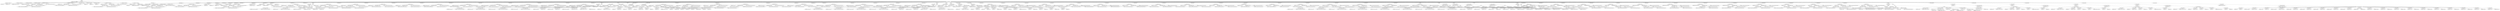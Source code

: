 digraph G {	
ranksep=.25;
	0 [label="MODULE"];
	1 [label="IDENTIFIERS: matrix_multiplication"];
	0 -> 1;
	2 [label="VAR_DECLARE_LIST"];
	0 -> 2;
	3 [label="VAR_DECLARE:  INPUT PORT"];
	2 -> 3;
	4 [label="IDENTIFIERS: clk"];
	3 -> 4;
	5 [label="VAR_DECLARE:  INPUT PORT"];
	2 -> 5;
	6 [label="IDENTIFIERS: reset_0"];
	5 -> 6;
	7 [label="VAR_DECLARE:  INPUT PORT"];
	2 -> 7;
	8 [label="IDENTIFIERS: enable_writing_to_mem"];
	7 -> 8;
	9 [label="VAR_DECLARE:  INPUT PORT"];
	2 -> 9;
	10 [label="IDENTIFIERS: enable_reading_from_mem"];
	9 -> 10;
	11 [label="VAR_DECLARE:  INPUT PORT"];
	2 -> 11;
	12 [label="IDENTIFIERS: data_pi"];
	11 -> 12;
	13 [label="BINARY_OPERATION: MINUS"];
	11 -> 13;
	14 [label="BINARY_OPERATION: MULTIPLY"];
	13 -> 14;
	15 [label="NUMBERS: 00000000000000000000000000000100 ()"];
	14 -> 15;
	16 [label="NUMBERS: 00000000000000000000000000010000 ()"];
	14 -> 16;
	17 [label="NUMBERS: 00000000000000000000000000000001 ()"];
	13 -> 17;
	18 [label="NUMBERS: 00000000000000000000000000000000 ()"];
	11 -> 18;
	19 [label="VAR_DECLARE:  INPUT PORT"];
	2 -> 19;
	20 [label="IDENTIFIERS: addr_pi"];
	19 -> 20;
	21 [label="BINARY_OPERATION: MINUS"];
	19 -> 21;
	22 [label="NUMBERS: 00000000000000000000000000000111 ()"];
	21 -> 22;
	23 [label="NUMBERS: 00000000000000000000000000000001 ()"];
	21 -> 23;
	24 [label="NUMBERS: 00000000000000000000000000000000 ()"];
	19 -> 24;
	25 [label="VAR_DECLARE:  INPUT PORT"];
	2 -> 25;
	26 [label="IDENTIFIERS: we_a"];
	25 -> 26;
	27 [label="VAR_DECLARE:  INPUT PORT"];
	2 -> 27;
	28 [label="IDENTIFIERS: we_b"];
	27 -> 28;
	29 [label="VAR_DECLARE:  INPUT PORT"];
	2 -> 29;
	30 [label="IDENTIFIERS: we_c"];
	29 -> 30;
	31 [label="VAR_DECLARE:  OUTPUT PORT"];
	2 -> 31;
	32 [label="IDENTIFIERS: data_from_out_mat"];
	31 -> 32;
	33 [label="BINARY_OPERATION: MINUS"];
	31 -> 33;
	34 [label="BINARY_OPERATION: MULTIPLY"];
	33 -> 34;
	35 [label="NUMBERS: 00000000000000000000000000000100 ()"];
	34 -> 35;
	36 [label="NUMBERS: 00000000000000000000000000010000 ()"];
	34 -> 36;
	37 [label="NUMBERS: 00000000000000000000000000000001 ()"];
	33 -> 37;
	38 [label="NUMBERS: 00000000000000000000000000000000 ()"];
	31 -> 38;
	39 [label="VAR_DECLARE:  INPUT PORT"];
	2 -> 39;
	40 [label="IDENTIFIERS: start_mat_mul_0"];
	39 -> 40;
	41 [label="VAR_DECLARE:  OUTPUT PORT"];
	2 -> 41;
	42 [label="IDENTIFIERS: done_mat_mul"];
	41 -> 42;
	43 [label="MODULE_ITEMS"];
	0 -> 43;
	44 [label="VAR_DECLARE_LIST"];
	43 -> 44;
	45 [label="VAR_DECLARE:  INPUT PORT"];
	44 -> 45;
	46 [label="IDENTIFIERS: clk"];
	45 -> 46;
	47 [label="VAR_DECLARE_LIST"];
	43 -> 47;
	48 [label="VAR_DECLARE:  INPUT PORT"];
	47 -> 48;
	49 [label="IDENTIFIERS: enable_writing_to_mem"];
	48 -> 49;
	50 [label="VAR_DECLARE_LIST"];
	43 -> 50;
	51 [label="VAR_DECLARE:  INPUT PORT"];
	50 -> 51;
	52 [label="IDENTIFIERS: enable_reading_from_mem"];
	51 -> 52;
	53 [label="VAR_DECLARE_LIST"];
	43 -> 53;
	54 [label="VAR_DECLARE:  INPUT PORT"];
	53 -> 54;
	55 [label="IDENTIFIERS: data_pi"];
	54 -> 55;
	56 [label="BINARY_OPERATION: MINUS"];
	54 -> 56;
	57 [label="BINARY_OPERATION: MULTIPLY"];
	56 -> 57;
	58 [label="NUMBERS: 00000000000000000000000000000100 ()"];
	57 -> 58;
	59 [label="NUMBERS: 00000000000000000000000000010000 ()"];
	57 -> 59;
	60 [label="NUMBERS: 00000000000000000000000000000001 ()"];
	56 -> 60;
	61 [label="NUMBERS: 00000000000000000000000000000000 ()"];
	54 -> 61;
	62 [label="VAR_DECLARE_LIST"];
	43 -> 62;
	63 [label="VAR_DECLARE:  INPUT PORT"];
	62 -> 63;
	64 [label="IDENTIFIERS: addr_pi"];
	63 -> 64;
	65 [label="BINARY_OPERATION: MINUS"];
	63 -> 65;
	66 [label="NUMBERS: 00000000000000000000000000000111 ()"];
	65 -> 66;
	67 [label="NUMBERS: 00000000000000000000000000000001 ()"];
	65 -> 67;
	68 [label="NUMBERS: 00000000000000000000000000000000 ()"];
	63 -> 68;
	69 [label="VAR_DECLARE_LIST"];
	43 -> 69;
	70 [label="VAR_DECLARE:  INPUT PORT"];
	69 -> 70;
	71 [label="IDENTIFIERS: we_a"];
	70 -> 71;
	72 [label="VAR_DECLARE_LIST"];
	43 -> 72;
	73 [label="VAR_DECLARE:  INPUT PORT"];
	72 -> 73;
	74 [label="IDENTIFIERS: we_b"];
	73 -> 74;
	75 [label="VAR_DECLARE_LIST"];
	43 -> 75;
	76 [label="VAR_DECLARE:  INPUT PORT"];
	75 -> 76;
	77 [label="IDENTIFIERS: we_c"];
	76 -> 77;
	78 [label="VAR_DECLARE_LIST"];
	43 -> 78;
	79 [label="VAR_DECLARE:  OUTPUT PORT"];
	78 -> 79;
	80 [label="IDENTIFIERS: data_from_out_mat"];
	79 -> 80;
	81 [label="BINARY_OPERATION: MINUS"];
	79 -> 81;
	82 [label="BINARY_OPERATION: MULTIPLY"];
	81 -> 82;
	83 [label="NUMBERS: 00000000000000000000000000000100 ()"];
	82 -> 83;
	84 [label="NUMBERS: 00000000000000000000000000010000 ()"];
	82 -> 84;
	85 [label="NUMBERS: 00000000000000000000000000000001 ()"];
	81 -> 85;
	86 [label="NUMBERS: 00000000000000000000000000000000 ()"];
	79 -> 86;
	87 [label="VAR_DECLARE_LIST"];
	43 -> 87;
	88 [label="VAR_DECLARE:  OUTPUT PORT"];
	87 -> 88;
	89 [label="IDENTIFIERS: done_mat_mul"];
	88 -> 89;
	90 [label="VAR_DECLARE_LIST"];
	43 -> 90;
	91 [label="VAR_DECLARE:  INPUT PORT"];
	90 -> 91;
	92 [label="IDENTIFIERS: reset_0"];
	91 -> 92;
	93 [label="VAR_DECLARE_LIST"];
	43 -> 93;
	94 [label="VAR_DECLARE:  INPUT PORT"];
	93 -> 94;
	95 [label="IDENTIFIERS: start_mat_mul_0"];
	94 -> 95;
	96 [label="VAR_DECLARE_LIST"];
	43 -> 96;
	97 [label="VAR_DECLARE:  REG"];
	96 -> 97;
	98 [label="IDENTIFIERS: enable_writing_to_mem_reg"];
	97 -> 98;
	99 [label="VAR_DECLARE_LIST"];
	43 -> 99;
	100 [label="VAR_DECLARE:  REG"];
	99 -> 100;
	101 [label="IDENTIFIERS: addr_pi_reg"];
	100 -> 101;
	102 [label="BINARY_OPERATION: MINUS"];
	100 -> 102;
	103 [label="NUMBERS: 00000000000000000000000000000111 ()"];
	102 -> 103;
	104 [label="NUMBERS: 00000000000000000000000000000001 ()"];
	102 -> 104;
	105 [label="NUMBERS: 00000000000000000000000000000000 ()"];
	100 -> 105;
	106 [label="ALWAYS"];
	43 -> 106;
	107 [label="DELAY_CONTROL"];
	106 -> 107;
	108 [label="POSEDGE"];
	107 -> 108;
	109 [label="IDENTIFIERS: clk"];
	108 -> 109;
	110 [label="BLOCK"];
	106 -> 110;
	111 [label="IF"];
	110 -> 111;
	112 [label="IDENTIFIERS: reset_0"];
	111 -> 112;
	113 [label="BLOCK"];
	111 -> 113;
	114 [label="NON_BLOCKING_STATEMENT"];
	113 -> 114;
	115 [label="IDENTIFIERS: enable_writing_to_mem_reg"];
	114 -> 115;
	116 [label="NUMBERS: 00000000000000000000000000000000 ()"];
	114 -> 116;
	117 [label="NON_BLOCKING_STATEMENT"];
	113 -> 117;
	118 [label="IDENTIFIERS: addr_pi_reg"];
	117 -> 118;
	119 [label="NUMBERS: 00000000000000000000000000000000 ()"];
	117 -> 119;
	120 [label="BLOCK"];
	111 -> 120;
	121 [label="NON_BLOCKING_STATEMENT"];
	120 -> 121;
	122 [label="IDENTIFIERS: enable_writing_to_mem_reg"];
	121 -> 122;
	123 [label="IDENTIFIERS: enable_writing_to_mem"];
	121 -> 123;
	124 [label="NON_BLOCKING_STATEMENT"];
	120 -> 124;
	125 [label="IDENTIFIERS: addr_pi_reg"];
	124 -> 125;
	126 [label="IDENTIFIERS: addr_pi"];
	124 -> 126;
	127 [label="VAR_DECLARE_LIST"];
	43 -> 127;
	128 [label="VAR_DECLARE:  WIRE"];
	127 -> 128;
	129 [label="IDENTIFIERS: a_data_0_0"];
	128 -> 129;
	130 [label="BINARY_OPERATION: MINUS"];
	128 -> 130;
	131 [label="BINARY_OPERATION: MULTIPLY"];
	130 -> 131;
	132 [label="NUMBERS: 00000000000000000000000000000100 ()"];
	131 -> 132;
	133 [label="NUMBERS: 00000000000000000000000000010000 ()"];
	131 -> 133;
	134 [label="NUMBERS: 00000000000000000000000000000001 ()"];
	130 -> 134;
	135 [label="NUMBERS: 00000000000000000000000000000000 ()"];
	128 -> 135;
	136 [label="VAR_DECLARE_LIST"];
	43 -> 136;
	137 [label="VAR_DECLARE:  WIRE"];
	136 -> 137;
	138 [label="IDENTIFIERS: a_data_1_0"];
	137 -> 138;
	139 [label="BINARY_OPERATION: MINUS"];
	137 -> 139;
	140 [label="BINARY_OPERATION: MULTIPLY"];
	139 -> 140;
	141 [label="NUMBERS: 00000000000000000000000000000100 ()"];
	140 -> 141;
	142 [label="NUMBERS: 00000000000000000000000000010000 ()"];
	140 -> 142;
	143 [label="NUMBERS: 00000000000000000000000000000001 ()"];
	139 -> 143;
	144 [label="NUMBERS: 00000000000000000000000000000000 ()"];
	137 -> 144;
	145 [label="VAR_DECLARE_LIST"];
	43 -> 145;
	146 [label="VAR_DECLARE:  WIRE"];
	145 -> 146;
	147 [label="IDENTIFIERS: a_addr_0_0"];
	146 -> 147;
	148 [label="BINARY_OPERATION: MINUS"];
	146 -> 148;
	149 [label="NUMBERS: 00000000000000000000000000000111 ()"];
	148 -> 149;
	150 [label="NUMBERS: 00000000000000000000000000000001 ()"];
	148 -> 150;
	151 [label="NUMBERS: 00000000000000000000000000000000 ()"];
	146 -> 151;
	152 [label="VAR_DECLARE_LIST"];
	43 -> 152;
	153 [label="VAR_DECLARE:  WIRE"];
	152 -> 153;
	154 [label="IDENTIFIERS: a_addr_1_0"];
	153 -> 154;
	155 [label="BINARY_OPERATION: MINUS"];
	153 -> 155;
	156 [label="NUMBERS: 00000000000000000000000000000111 ()"];
	155 -> 156;
	157 [label="NUMBERS: 00000000000000000000000000000001 ()"];
	155 -> 157;
	158 [label="NUMBERS: 00000000000000000000000000000000 ()"];
	153 -> 158;
	159 [label="VAR_DECLARE_LIST"];
	43 -> 159;
	160 [label="VAR_DECLARE:  WIRE"];
	159 -> 160;
	161 [label="IDENTIFIERS: a_addr_muxed_0_0"];
	160 -> 161;
	162 [label="BINARY_OPERATION: MINUS"];
	160 -> 162;
	163 [label="NUMBERS: 00000000000000000000000000000111 ()"];
	162 -> 163;
	164 [label="NUMBERS: 00000000000000000000000000000001 ()"];
	162 -> 164;
	165 [label="NUMBERS: 00000000000000000000000000000000 ()"];
	160 -> 165;
	166 [label="VAR_DECLARE_LIST"];
	43 -> 166;
	167 [label="VAR_DECLARE:  WIRE"];
	166 -> 167;
	168 [label="IDENTIFIERS: a_addr_muxed_1_0"];
	167 -> 168;
	169 [label="BINARY_OPERATION: MINUS"];
	167 -> 169;
	170 [label="NUMBERS: 00000000000000000000000000000111 ()"];
	169 -> 170;
	171 [label="NUMBERS: 00000000000000000000000000000001 ()"];
	169 -> 171;
	172 [label="NUMBERS: 00000000000000000000000000000000 ()"];
	167 -> 172;
	173 [label="VAR_DECLARE_LIST"];
	43 -> 173;
	174 [label="VAR_DECLARE:  REG"];
	173 -> 174;
	175 [label="IDENTIFIERS: a_addr_muxed_0_0_reg"];
	174 -> 175;
	176 [label="BINARY_OPERATION: MINUS"];
	174 -> 176;
	177 [label="NUMBERS: 00000000000000000000000000000111 ()"];
	176 -> 177;
	178 [label="NUMBERS: 00000000000000000000000000000001 ()"];
	176 -> 178;
	179 [label="NUMBERS: 00000000000000000000000000000000 ()"];
	174 -> 179;
	180 [label="VAR_DECLARE_LIST"];
	43 -> 180;
	181 [label="VAR_DECLARE:  REG"];
	180 -> 181;
	182 [label="IDENTIFIERS: a_addr_muxed_1_0_reg"];
	181 -> 182;
	183 [label="BINARY_OPERATION: MINUS"];
	181 -> 183;
	184 [label="NUMBERS: 00000000000000000000000000000111 ()"];
	183 -> 184;
	185 [label="NUMBERS: 00000000000000000000000000000001 ()"];
	183 -> 185;
	186 [label="NUMBERS: 00000000000000000000000000000000 ()"];
	181 -> 186;
	187 [label="VAR_DECLARE_LIST"];
	43 -> 187;
	188 [label="VAR_DECLARE:  REG"];
	187 -> 188;
	189 [label="IDENTIFIERS: a_addr_0_0_reg"];
	188 -> 189;
	190 [label="BINARY_OPERATION: MINUS"];
	188 -> 190;
	191 [label="NUMBERS: 00000000000000000000000000000111 ()"];
	190 -> 191;
	192 [label="NUMBERS: 00000000000000000000000000000001 ()"];
	190 -> 192;
	193 [label="NUMBERS: 00000000000000000000000000000000 ()"];
	188 -> 193;
	194 [label="VAR_DECLARE_LIST"];
	43 -> 194;
	195 [label="VAR_DECLARE:  REG"];
	194 -> 195;
	196 [label="IDENTIFIERS: a_addr_1_0_reg"];
	195 -> 196;
	197 [label="BINARY_OPERATION: MINUS"];
	195 -> 197;
	198 [label="NUMBERS: 00000000000000000000000000000111 ()"];
	197 -> 198;
	199 [label="NUMBERS: 00000000000000000000000000000001 ()"];
	197 -> 199;
	200 [label="NUMBERS: 00000000000000000000000000000000 ()"];
	195 -> 200;
	201 [label="ALWAYS"];
	43 -> 201;
	202 [label="DELAY_CONTROL"];
	201 -> 202;
	203 [label="POSEDGE"];
	202 -> 203;
	204 [label="IDENTIFIERS: clk"];
	203 -> 204;
	205 [label="BLOCK"];
	201 -> 205;
	206 [label="IF"];
	205 -> 206;
	207 [label="IDENTIFIERS: reset_0"];
	206 -> 207;
	208 [label="BLOCK"];
	206 -> 208;
	209 [label="NON_BLOCKING_STATEMENT"];
	208 -> 209;
	210 [label="IDENTIFIERS: a_addr_0_0_reg"];
	209 -> 210;
	211 [label="NUMBERS: 00000000000000000000000000000000 ()"];
	209 -> 211;
	212 [label="NON_BLOCKING_STATEMENT"];
	208 -> 212;
	213 [label="IDENTIFIERS: a_addr_1_0_reg"];
	212 -> 213;
	214 [label="NUMBERS: 00000000000000000000000000000000 ()"];
	212 -> 214;
	215 [label="NON_BLOCKING_STATEMENT"];
	208 -> 215;
	216 [label="IDENTIFIERS: a_addr_muxed_0_0_reg"];
	215 -> 216;
	217 [label="NUMBERS: 00000000000000000000000000000000 ()"];
	215 -> 217;
	218 [label="NON_BLOCKING_STATEMENT"];
	208 -> 218;
	219 [label="IDENTIFIERS: a_addr_muxed_1_0_reg"];
	218 -> 219;
	220 [label="NUMBERS: 00000000000000000000000000000000 ()"];
	218 -> 220;
	221 [label="BLOCK"];
	206 -> 221;
	222 [label="NON_BLOCKING_STATEMENT"];
	221 -> 222;
	223 [label="IDENTIFIERS: a_addr_0_0_reg"];
	222 -> 223;
	224 [label="IDENTIFIERS: a_addr_0_0"];
	222 -> 224;
	225 [label="NON_BLOCKING_STATEMENT"];
	221 -> 225;
	226 [label="IDENTIFIERS: a_addr_1_0_reg"];
	225 -> 226;
	227 [label="IDENTIFIERS: a_addr_1_0"];
	225 -> 227;
	228 [label="NON_BLOCKING_STATEMENT"];
	221 -> 228;
	229 [label="IDENTIFIERS: a_addr_muxed_0_0_reg"];
	228 -> 229;
	230 [label="IDENTIFIERS: a_addr_muxed_0_0"];
	228 -> 230;
	231 [label="NON_BLOCKING_STATEMENT"];
	221 -> 231;
	232 [label="IDENTIFIERS: a_addr_muxed_1_0_reg"];
	231 -> 232;
	233 [label="IDENTIFIERS: a_addr_muxed_1_0"];
	231 -> 233;
	234 [label="ASSIGN"];
	43 -> 234;
	235 [label="BLOCKING_STATEMENT"];
	234 -> 235;
	236 [label="IDENTIFIERS: a_addr_muxed_0_0"];
	235 -> 236;
	237 [label="IF_Q"];
	235 -> 237;
	238 [label="IDENTIFIERS: enable_writing_to_mem_reg"];
	237 -> 238;
	239 [label="IDENTIFIERS: addr_pi_reg"];
	237 -> 239;
	240 [label="IDENTIFIERS: a_addr_0_0_reg"];
	237 -> 240;
	241 [label="ASSIGN"];
	43 -> 241;
	242 [label="BLOCKING_STATEMENT"];
	241 -> 242;
	243 [label="IDENTIFIERS: a_addr_muxed_1_0"];
	242 -> 243;
	244 [label="IF_Q"];
	242 -> 244;
	245 [label="IDENTIFIERS: enable_writing_to_mem_reg"];
	244 -> 245;
	246 [label="IDENTIFIERS: addr_pi_reg"];
	244 -> 246;
	247 [label="IDENTIFIERS: a_addr_1_0_reg"];
	244 -> 247;
	248 [label="MODULE_INSTANCE"];
	43 -> 248;
	249 [label="MODULE_INSTANCE"];
	248 -> 249;
	250 [label="IDENTIFIERS: ram"];
	249 -> 250;
	251 [label="MODULE_NAMED_INSTANCE"];
	249 -> 251;
	252 [label="IDENTIFIERS: matrix_A_0_0"];
	251 -> 252;
	253 [label="MODULE_CONNECT_LIST"];
	251 -> 253;
	254 [label="MODULE_CONNECT"];
	253 -> 254;
	255 [label="IDENTIFIERS: addr0"];
	254 -> 255;
	256 [label="IDENTIFIERS: a_addr_muxed_0_0_reg"];
	254 -> 256;
	257 [label="MODULE_CONNECT"];
	253 -> 257;
	258 [label="IDENTIFIERS: d0"];
	257 -> 258;
	259 [label="IDENTIFIERS: data_pi"];
	257 -> 259;
	260 [label="MODULE_CONNECT"];
	253 -> 260;
	261 [label="IDENTIFIERS: we0"];
	260 -> 261;
	262 [label="IDENTIFIERS: we_a"];
	260 -> 262;
	263 [label="MODULE_CONNECT"];
	253 -> 263;
	264 [label="IDENTIFIERS: q0"];
	263 -> 264;
	265 [label="IDENTIFIERS: a_data_0_0"];
	263 -> 265;
	266 [label="MODULE_CONNECT"];
	253 -> 266;
	267 [label="IDENTIFIERS: clk"];
	266 -> 267;
	268 [label="IDENTIFIERS: clk"];
	266 -> 268;
	269 [label="MODULE_INSTANCE"];
	43 -> 269;
	270 [label="MODULE_INSTANCE"];
	269 -> 270;
	271 [label="IDENTIFIERS: ram"];
	270 -> 271;
	272 [label="MODULE_NAMED_INSTANCE"];
	270 -> 272;
	273 [label="IDENTIFIERS: matrix_A_1_0"];
	272 -> 273;
	274 [label="MODULE_CONNECT_LIST"];
	272 -> 274;
	275 [label="MODULE_CONNECT"];
	274 -> 275;
	276 [label="IDENTIFIERS: addr0"];
	275 -> 276;
	277 [label="IDENTIFIERS: a_addr_muxed_1_0_reg"];
	275 -> 277;
	278 [label="MODULE_CONNECT"];
	274 -> 278;
	279 [label="IDENTIFIERS: d0"];
	278 -> 279;
	280 [label="IDENTIFIERS: data_pi"];
	278 -> 280;
	281 [label="MODULE_CONNECT"];
	274 -> 281;
	282 [label="IDENTIFIERS: we0"];
	281 -> 282;
	283 [label="IDENTIFIERS: we_a"];
	281 -> 283;
	284 [label="MODULE_CONNECT"];
	274 -> 284;
	285 [label="IDENTIFIERS: q0"];
	284 -> 285;
	286 [label="IDENTIFIERS: a_data_1_0"];
	284 -> 286;
	287 [label="MODULE_CONNECT"];
	274 -> 287;
	288 [label="IDENTIFIERS: clk"];
	287 -> 288;
	289 [label="IDENTIFIERS: clk"];
	287 -> 289;
	290 [label="VAR_DECLARE_LIST"];
	43 -> 290;
	291 [label="VAR_DECLARE:  WIRE"];
	290 -> 291;
	292 [label="IDENTIFIERS: b_data_0_0"];
	291 -> 292;
	293 [label="BINARY_OPERATION: MINUS"];
	291 -> 293;
	294 [label="BINARY_OPERATION: MULTIPLY"];
	293 -> 294;
	295 [label="NUMBERS: 00000000000000000000000000000100 ()"];
	294 -> 295;
	296 [label="NUMBERS: 00000000000000000000000000010000 ()"];
	294 -> 296;
	297 [label="NUMBERS: 00000000000000000000000000000001 ()"];
	293 -> 297;
	298 [label="NUMBERS: 00000000000000000000000000000000 ()"];
	291 -> 298;
	299 [label="VAR_DECLARE_LIST"];
	43 -> 299;
	300 [label="VAR_DECLARE:  WIRE"];
	299 -> 300;
	301 [label="IDENTIFIERS: b_data_0_1"];
	300 -> 301;
	302 [label="BINARY_OPERATION: MINUS"];
	300 -> 302;
	303 [label="BINARY_OPERATION: MULTIPLY"];
	302 -> 303;
	304 [label="NUMBERS: 00000000000000000000000000000100 ()"];
	303 -> 304;
	305 [label="NUMBERS: 00000000000000000000000000010000 ()"];
	303 -> 305;
	306 [label="NUMBERS: 00000000000000000000000000000001 ()"];
	302 -> 306;
	307 [label="NUMBERS: 00000000000000000000000000000000 ()"];
	300 -> 307;
	308 [label="VAR_DECLARE_LIST"];
	43 -> 308;
	309 [label="VAR_DECLARE:  WIRE"];
	308 -> 309;
	310 [label="IDENTIFIERS: b_addr_0_0"];
	309 -> 310;
	311 [label="BINARY_OPERATION: MINUS"];
	309 -> 311;
	312 [label="NUMBERS: 00000000000000000000000000000111 ()"];
	311 -> 312;
	313 [label="NUMBERS: 00000000000000000000000000000001 ()"];
	311 -> 313;
	314 [label="NUMBERS: 00000000000000000000000000000000 ()"];
	309 -> 314;
	315 [label="VAR_DECLARE_LIST"];
	43 -> 315;
	316 [label="VAR_DECLARE:  WIRE"];
	315 -> 316;
	317 [label="IDENTIFIERS: b_addr_0_1"];
	316 -> 317;
	318 [label="BINARY_OPERATION: MINUS"];
	316 -> 318;
	319 [label="NUMBERS: 00000000000000000000000000000111 ()"];
	318 -> 319;
	320 [label="NUMBERS: 00000000000000000000000000000001 ()"];
	318 -> 320;
	321 [label="NUMBERS: 00000000000000000000000000000000 ()"];
	316 -> 321;
	322 [label="VAR_DECLARE_LIST"];
	43 -> 322;
	323 [label="VAR_DECLARE:  WIRE"];
	322 -> 323;
	324 [label="IDENTIFIERS: b_addr_muxed_0_0"];
	323 -> 324;
	325 [label="BINARY_OPERATION: MINUS"];
	323 -> 325;
	326 [label="NUMBERS: 00000000000000000000000000000111 ()"];
	325 -> 326;
	327 [label="NUMBERS: 00000000000000000000000000000001 ()"];
	325 -> 327;
	328 [label="NUMBERS: 00000000000000000000000000000000 ()"];
	323 -> 328;
	329 [label="VAR_DECLARE_LIST"];
	43 -> 329;
	330 [label="VAR_DECLARE:  WIRE"];
	329 -> 330;
	331 [label="IDENTIFIERS: b_addr_muxed_0_1"];
	330 -> 331;
	332 [label="BINARY_OPERATION: MINUS"];
	330 -> 332;
	333 [label="NUMBERS: 00000000000000000000000000000111 ()"];
	332 -> 333;
	334 [label="NUMBERS: 00000000000000000000000000000001 ()"];
	332 -> 334;
	335 [label="NUMBERS: 00000000000000000000000000000000 ()"];
	330 -> 335;
	336 [label="VAR_DECLARE_LIST"];
	43 -> 336;
	337 [label="VAR_DECLARE:  REG"];
	336 -> 337;
	338 [label="IDENTIFIERS: b_addr_muxed_0_0_reg"];
	337 -> 338;
	339 [label="BINARY_OPERATION: MINUS"];
	337 -> 339;
	340 [label="NUMBERS: 00000000000000000000000000000111 ()"];
	339 -> 340;
	341 [label="NUMBERS: 00000000000000000000000000000001 ()"];
	339 -> 341;
	342 [label="NUMBERS: 00000000000000000000000000000000 ()"];
	337 -> 342;
	343 [label="VAR_DECLARE_LIST"];
	43 -> 343;
	344 [label="VAR_DECLARE:  REG"];
	343 -> 344;
	345 [label="IDENTIFIERS: b_addr_muxed_0_1_reg"];
	344 -> 345;
	346 [label="BINARY_OPERATION: MINUS"];
	344 -> 346;
	347 [label="NUMBERS: 00000000000000000000000000000111 ()"];
	346 -> 347;
	348 [label="NUMBERS: 00000000000000000000000000000001 ()"];
	346 -> 348;
	349 [label="NUMBERS: 00000000000000000000000000000000 ()"];
	344 -> 349;
	350 [label="VAR_DECLARE_LIST"];
	43 -> 350;
	351 [label="VAR_DECLARE:  REG"];
	350 -> 351;
	352 [label="IDENTIFIERS: b_addr_0_0_reg"];
	351 -> 352;
	353 [label="BINARY_OPERATION: MINUS"];
	351 -> 353;
	354 [label="NUMBERS: 00000000000000000000000000000111 ()"];
	353 -> 354;
	355 [label="NUMBERS: 00000000000000000000000000000001 ()"];
	353 -> 355;
	356 [label="NUMBERS: 00000000000000000000000000000000 ()"];
	351 -> 356;
	357 [label="VAR_DECLARE_LIST"];
	43 -> 357;
	358 [label="VAR_DECLARE:  REG"];
	357 -> 358;
	359 [label="IDENTIFIERS: b_addr_0_1_reg"];
	358 -> 359;
	360 [label="BINARY_OPERATION: MINUS"];
	358 -> 360;
	361 [label="NUMBERS: 00000000000000000000000000000111 ()"];
	360 -> 361;
	362 [label="NUMBERS: 00000000000000000000000000000001 ()"];
	360 -> 362;
	363 [label="NUMBERS: 00000000000000000000000000000000 ()"];
	358 -> 363;
	364 [label="ALWAYS"];
	43 -> 364;
	365 [label="DELAY_CONTROL"];
	364 -> 365;
	366 [label="POSEDGE"];
	365 -> 366;
	367 [label="IDENTIFIERS: clk"];
	366 -> 367;
	368 [label="BLOCK"];
	364 -> 368;
	369 [label="IF"];
	368 -> 369;
	370 [label="IDENTIFIERS: reset_0"];
	369 -> 370;
	371 [label="BLOCK"];
	369 -> 371;
	372 [label="NON_BLOCKING_STATEMENT"];
	371 -> 372;
	373 [label="IDENTIFIERS: b_addr_0_0_reg"];
	372 -> 373;
	374 [label="NUMBERS: 00000000000000000000000000000000 ()"];
	372 -> 374;
	375 [label="NON_BLOCKING_STATEMENT"];
	371 -> 375;
	376 [label="IDENTIFIERS: b_addr_0_1_reg"];
	375 -> 376;
	377 [label="NUMBERS: 00000000000000000000000000000000 ()"];
	375 -> 377;
	378 [label="NON_BLOCKING_STATEMENT"];
	371 -> 378;
	379 [label="IDENTIFIERS: b_addr_muxed_0_0_reg"];
	378 -> 379;
	380 [label="NUMBERS: 00000000000000000000000000000000 ()"];
	378 -> 380;
	381 [label="NON_BLOCKING_STATEMENT"];
	371 -> 381;
	382 [label="IDENTIFIERS: b_addr_muxed_0_1_reg"];
	381 -> 382;
	383 [label="NUMBERS: 00000000000000000000000000000000 ()"];
	381 -> 383;
	384 [label="BLOCK"];
	369 -> 384;
	385 [label="NON_BLOCKING_STATEMENT"];
	384 -> 385;
	386 [label="IDENTIFIERS: b_addr_0_0_reg"];
	385 -> 386;
	387 [label="IDENTIFIERS: b_addr_0_0"];
	385 -> 387;
	388 [label="NON_BLOCKING_STATEMENT"];
	384 -> 388;
	389 [label="IDENTIFIERS: b_addr_0_1_reg"];
	388 -> 389;
	390 [label="IDENTIFIERS: b_addr_0_1"];
	388 -> 390;
	391 [label="NON_BLOCKING_STATEMENT"];
	384 -> 391;
	392 [label="IDENTIFIERS: b_addr_muxed_0_0_reg"];
	391 -> 392;
	393 [label="IDENTIFIERS: b_addr_muxed_0_0"];
	391 -> 393;
	394 [label="NON_BLOCKING_STATEMENT"];
	384 -> 394;
	395 [label="IDENTIFIERS: b_addr_muxed_0_1_reg"];
	394 -> 395;
	396 [label="IDENTIFIERS: b_addr_muxed_0_1"];
	394 -> 396;
	397 [label="ASSIGN"];
	43 -> 397;
	398 [label="BLOCKING_STATEMENT"];
	397 -> 398;
	399 [label="IDENTIFIERS: b_addr_muxed_0_0"];
	398 -> 399;
	400 [label="IF_Q"];
	398 -> 400;
	401 [label="IDENTIFIERS: enable_writing_to_mem_reg"];
	400 -> 401;
	402 [label="IDENTIFIERS: addr_pi_reg"];
	400 -> 402;
	403 [label="IDENTIFIERS: b_addr_0_0_reg"];
	400 -> 403;
	404 [label="ASSIGN"];
	43 -> 404;
	405 [label="BLOCKING_STATEMENT"];
	404 -> 405;
	406 [label="IDENTIFIERS: b_addr_muxed_0_1"];
	405 -> 406;
	407 [label="IF_Q"];
	405 -> 407;
	408 [label="IDENTIFIERS: enable_writing_to_mem_reg"];
	407 -> 408;
	409 [label="IDENTIFIERS: addr_pi_reg"];
	407 -> 409;
	410 [label="IDENTIFIERS: b_addr_0_1_reg"];
	407 -> 410;
	411 [label="MODULE_INSTANCE"];
	43 -> 411;
	412 [label="MODULE_INSTANCE"];
	411 -> 412;
	413 [label="IDENTIFIERS: ram"];
	412 -> 413;
	414 [label="MODULE_NAMED_INSTANCE"];
	412 -> 414;
	415 [label="IDENTIFIERS: matrix_B_0_0"];
	414 -> 415;
	416 [label="MODULE_CONNECT_LIST"];
	414 -> 416;
	417 [label="MODULE_CONNECT"];
	416 -> 417;
	418 [label="IDENTIFIERS: addr0"];
	417 -> 418;
	419 [label="IDENTIFIERS: b_addr_muxed_0_0_reg"];
	417 -> 419;
	420 [label="MODULE_CONNECT"];
	416 -> 420;
	421 [label="IDENTIFIERS: d0"];
	420 -> 421;
	422 [label="IDENTIFIERS: data_pi"];
	420 -> 422;
	423 [label="MODULE_CONNECT"];
	416 -> 423;
	424 [label="IDENTIFIERS: we0"];
	423 -> 424;
	425 [label="IDENTIFIERS: we_b"];
	423 -> 425;
	426 [label="MODULE_CONNECT"];
	416 -> 426;
	427 [label="IDENTIFIERS: q0"];
	426 -> 427;
	428 [label="IDENTIFIERS: b_data_0_0"];
	426 -> 428;
	429 [label="MODULE_CONNECT"];
	416 -> 429;
	430 [label="IDENTIFIERS: clk"];
	429 -> 430;
	431 [label="IDENTIFIERS: clk"];
	429 -> 431;
	432 [label="MODULE_INSTANCE"];
	43 -> 432;
	433 [label="MODULE_INSTANCE"];
	432 -> 433;
	434 [label="IDENTIFIERS: ram"];
	433 -> 434;
	435 [label="MODULE_NAMED_INSTANCE"];
	433 -> 435;
	436 [label="IDENTIFIERS: matrix_B_0_1"];
	435 -> 436;
	437 [label="MODULE_CONNECT_LIST"];
	435 -> 437;
	438 [label="MODULE_CONNECT"];
	437 -> 438;
	439 [label="IDENTIFIERS: addr0"];
	438 -> 439;
	440 [label="IDENTIFIERS: b_addr_muxed_0_1_reg"];
	438 -> 440;
	441 [label="MODULE_CONNECT"];
	437 -> 441;
	442 [label="IDENTIFIERS: d0"];
	441 -> 442;
	443 [label="IDENTIFIERS: data_pi"];
	441 -> 443;
	444 [label="MODULE_CONNECT"];
	437 -> 444;
	445 [label="IDENTIFIERS: we0"];
	444 -> 445;
	446 [label="IDENTIFIERS: we_b"];
	444 -> 446;
	447 [label="MODULE_CONNECT"];
	437 -> 447;
	448 [label="IDENTIFIERS: q0"];
	447 -> 448;
	449 [label="IDENTIFIERS: b_data_0_1"];
	447 -> 449;
	450 [label="MODULE_CONNECT"];
	437 -> 450;
	451 [label="IDENTIFIERS: clk"];
	450 -> 451;
	452 [label="IDENTIFIERS: clk"];
	450 -> 452;
	453 [label="VAR_DECLARE_LIST"];
	43 -> 453;
	454 [label="VAR_DECLARE:  WIRE"];
	453 -> 454;
	455 [label="IDENTIFIERS: c_addr_0_0"];
	454 -> 455;
	456 [label="BINARY_OPERATION: MINUS"];
	454 -> 456;
	457 [label="NUMBERS: 00000000000000000000000000000111 ()"];
	456 -> 457;
	458 [label="NUMBERS: 00000000000000000000000000000001 ()"];
	456 -> 458;
	459 [label="NUMBERS: 00000000000000000000000000000000 ()"];
	454 -> 459;
	460 [label="VAR_DECLARE_LIST"];
	43 -> 460;
	461 [label="VAR_DECLARE:  WIRE"];
	460 -> 461;
	462 [label="IDENTIFIERS: c_addr_0_1"];
	461 -> 462;
	463 [label="BINARY_OPERATION: MINUS"];
	461 -> 463;
	464 [label="NUMBERS: 00000000000000000000000000000111 ()"];
	463 -> 464;
	465 [label="NUMBERS: 00000000000000000000000000000001 ()"];
	463 -> 465;
	466 [label="NUMBERS: 00000000000000000000000000000000 ()"];
	461 -> 466;
	467 [label="VAR_DECLARE_LIST"];
	43 -> 467;
	468 [label="VAR_DECLARE:  WIRE"];
	467 -> 468;
	469 [label="IDENTIFIERS: c_addr_1_0"];
	468 -> 469;
	470 [label="BINARY_OPERATION: MINUS"];
	468 -> 470;
	471 [label="NUMBERS: 00000000000000000000000000000111 ()"];
	470 -> 471;
	472 [label="NUMBERS: 00000000000000000000000000000001 ()"];
	470 -> 472;
	473 [label="NUMBERS: 00000000000000000000000000000000 ()"];
	468 -> 473;
	474 [label="VAR_DECLARE_LIST"];
	43 -> 474;
	475 [label="VAR_DECLARE:  WIRE"];
	474 -> 475;
	476 [label="IDENTIFIERS: c_addr_1_1"];
	475 -> 476;
	477 [label="BINARY_OPERATION: MINUS"];
	475 -> 477;
	478 [label="NUMBERS: 00000000000000000000000000000111 ()"];
	477 -> 478;
	479 [label="NUMBERS: 00000000000000000000000000000001 ()"];
	477 -> 479;
	480 [label="NUMBERS: 00000000000000000000000000000000 ()"];
	475 -> 480;
	481 [label="VAR_DECLARE_LIST"];
	43 -> 481;
	482 [label="VAR_DECLARE:  WIRE"];
	481 -> 482;
	483 [label="IDENTIFIERS: c_addr_muxed_0_0"];
	482 -> 483;
	484 [label="BINARY_OPERATION: MINUS"];
	482 -> 484;
	485 [label="NUMBERS: 00000000000000000000000000000111 ()"];
	484 -> 485;
	486 [label="NUMBERS: 00000000000000000000000000000001 ()"];
	484 -> 486;
	487 [label="NUMBERS: 00000000000000000000000000000000 ()"];
	482 -> 487;
	488 [label="VAR_DECLARE_LIST"];
	43 -> 488;
	489 [label="VAR_DECLARE:  WIRE"];
	488 -> 489;
	490 [label="IDENTIFIERS: c_addr_muxed_0_1"];
	489 -> 490;
	491 [label="BINARY_OPERATION: MINUS"];
	489 -> 491;
	492 [label="NUMBERS: 00000000000000000000000000000111 ()"];
	491 -> 492;
	493 [label="NUMBERS: 00000000000000000000000000000001 ()"];
	491 -> 493;
	494 [label="NUMBERS: 00000000000000000000000000000000 ()"];
	489 -> 494;
	495 [label="VAR_DECLARE_LIST"];
	43 -> 495;
	496 [label="VAR_DECLARE:  WIRE"];
	495 -> 496;
	497 [label="IDENTIFIERS: c_addr_muxed_1_0"];
	496 -> 497;
	498 [label="BINARY_OPERATION: MINUS"];
	496 -> 498;
	499 [label="NUMBERS: 00000000000000000000000000000111 ()"];
	498 -> 499;
	500 [label="NUMBERS: 00000000000000000000000000000001 ()"];
	498 -> 500;
	501 [label="NUMBERS: 00000000000000000000000000000000 ()"];
	496 -> 501;
	502 [label="VAR_DECLARE_LIST"];
	43 -> 502;
	503 [label="VAR_DECLARE:  WIRE"];
	502 -> 503;
	504 [label="IDENTIFIERS: c_addr_muxed_1_1"];
	503 -> 504;
	505 [label="BINARY_OPERATION: MINUS"];
	503 -> 505;
	506 [label="NUMBERS: 00000000000000000000000000000111 ()"];
	505 -> 506;
	507 [label="NUMBERS: 00000000000000000000000000000001 ()"];
	505 -> 507;
	508 [label="NUMBERS: 00000000000000000000000000000000 ()"];
	503 -> 508;
	509 [label="VAR_DECLARE_LIST"];
	43 -> 509;
	510 [label="VAR_DECLARE:  REG"];
	509 -> 510;
	511 [label="IDENTIFIERS: c_addr_0_0_reg"];
	510 -> 511;
	512 [label="BINARY_OPERATION: MINUS"];
	510 -> 512;
	513 [label="NUMBERS: 00000000000000000000000000000111 ()"];
	512 -> 513;
	514 [label="NUMBERS: 00000000000000000000000000000001 ()"];
	512 -> 514;
	515 [label="NUMBERS: 00000000000000000000000000000000 ()"];
	510 -> 515;
	516 [label="VAR_DECLARE_LIST"];
	43 -> 516;
	517 [label="VAR_DECLARE:  REG"];
	516 -> 517;
	518 [label="IDENTIFIERS: c_addr_0_1_reg"];
	517 -> 518;
	519 [label="BINARY_OPERATION: MINUS"];
	517 -> 519;
	520 [label="NUMBERS: 00000000000000000000000000000111 ()"];
	519 -> 520;
	521 [label="NUMBERS: 00000000000000000000000000000001 ()"];
	519 -> 521;
	522 [label="NUMBERS: 00000000000000000000000000000000 ()"];
	517 -> 522;
	523 [label="VAR_DECLARE_LIST"];
	43 -> 523;
	524 [label="VAR_DECLARE:  REG"];
	523 -> 524;
	525 [label="IDENTIFIERS: c_addr_1_0_reg"];
	524 -> 525;
	526 [label="BINARY_OPERATION: MINUS"];
	524 -> 526;
	527 [label="NUMBERS: 00000000000000000000000000000111 ()"];
	526 -> 527;
	528 [label="NUMBERS: 00000000000000000000000000000001 ()"];
	526 -> 528;
	529 [label="NUMBERS: 00000000000000000000000000000000 ()"];
	524 -> 529;
	530 [label="VAR_DECLARE_LIST"];
	43 -> 530;
	531 [label="VAR_DECLARE:  REG"];
	530 -> 531;
	532 [label="IDENTIFIERS: c_addr_1_1_reg"];
	531 -> 532;
	533 [label="BINARY_OPERATION: MINUS"];
	531 -> 533;
	534 [label="NUMBERS: 00000000000000000000000000000111 ()"];
	533 -> 534;
	535 [label="NUMBERS: 00000000000000000000000000000001 ()"];
	533 -> 535;
	536 [label="NUMBERS: 00000000000000000000000000000000 ()"];
	531 -> 536;
	537 [label="VAR_DECLARE_LIST"];
	43 -> 537;
	538 [label="VAR_DECLARE:  REG"];
	537 -> 538;
	539 [label="IDENTIFIERS: c_addr_muxed_0_0_reg"];
	538 -> 539;
	540 [label="BINARY_OPERATION: MINUS"];
	538 -> 540;
	541 [label="NUMBERS: 00000000000000000000000000000111 ()"];
	540 -> 541;
	542 [label="NUMBERS: 00000000000000000000000000000001 ()"];
	540 -> 542;
	543 [label="NUMBERS: 00000000000000000000000000000000 ()"];
	538 -> 543;
	544 [label="VAR_DECLARE_LIST"];
	43 -> 544;
	545 [label="VAR_DECLARE:  REG"];
	544 -> 545;
	546 [label="IDENTIFIERS: c_addr_muxed_0_1_reg"];
	545 -> 546;
	547 [label="BINARY_OPERATION: MINUS"];
	545 -> 547;
	548 [label="NUMBERS: 00000000000000000000000000000111 ()"];
	547 -> 548;
	549 [label="NUMBERS: 00000000000000000000000000000001 ()"];
	547 -> 549;
	550 [label="NUMBERS: 00000000000000000000000000000000 ()"];
	545 -> 550;
	551 [label="VAR_DECLARE_LIST"];
	43 -> 551;
	552 [label="VAR_DECLARE:  REG"];
	551 -> 552;
	553 [label="IDENTIFIERS: c_addr_muxed_1_0_reg"];
	552 -> 553;
	554 [label="BINARY_OPERATION: MINUS"];
	552 -> 554;
	555 [label="NUMBERS: 00000000000000000000000000000111 ()"];
	554 -> 555;
	556 [label="NUMBERS: 00000000000000000000000000000001 ()"];
	554 -> 556;
	557 [label="NUMBERS: 00000000000000000000000000000000 ()"];
	552 -> 557;
	558 [label="VAR_DECLARE_LIST"];
	43 -> 558;
	559 [label="VAR_DECLARE:  REG"];
	558 -> 559;
	560 [label="IDENTIFIERS: c_addr_muxed_1_1_reg"];
	559 -> 560;
	561 [label="BINARY_OPERATION: MINUS"];
	559 -> 561;
	562 [label="NUMBERS: 00000000000000000000000000000111 ()"];
	561 -> 562;
	563 [label="NUMBERS: 00000000000000000000000000000001 ()"];
	561 -> 563;
	564 [label="NUMBERS: 00000000000000000000000000000000 ()"];
	559 -> 564;
	565 [label="ASSIGN"];
	43 -> 565;
	566 [label="BLOCKING_STATEMENT"];
	565 -> 566;
	567 [label="IDENTIFIERS: c_addr_muxed_0_0"];
	566 -> 567;
	568 [label="IF_Q"];
	566 -> 568;
	569 [label="IDENTIFIERS: enable_reading_from_mem"];
	568 -> 569;
	570 [label="IDENTIFIERS: addr_pi_reg"];
	568 -> 570;
	571 [label="IDENTIFIERS: c_addr_0_0_reg"];
	568 -> 571;
	572 [label="ASSIGN"];
	43 -> 572;
	573 [label="BLOCKING_STATEMENT"];
	572 -> 573;
	574 [label="IDENTIFIERS: c_addr_muxed_0_1"];
	573 -> 574;
	575 [label="IF_Q"];
	573 -> 575;
	576 [label="IDENTIFIERS: enable_reading_from_mem"];
	575 -> 576;
	577 [label="IDENTIFIERS: addr_pi_reg"];
	575 -> 577;
	578 [label="IDENTIFIERS: c_addr_0_1_reg"];
	575 -> 578;
	579 [label="ASSIGN"];
	43 -> 579;
	580 [label="BLOCKING_STATEMENT"];
	579 -> 580;
	581 [label="IDENTIFIERS: c_addr_muxed_1_0"];
	580 -> 581;
	582 [label="IF_Q"];
	580 -> 582;
	583 [label="IDENTIFIERS: enable_reading_from_mem"];
	582 -> 583;
	584 [label="IDENTIFIERS: addr_pi_reg"];
	582 -> 584;
	585 [label="IDENTIFIERS: c_addr_1_0_reg"];
	582 -> 585;
	586 [label="ASSIGN"];
	43 -> 586;
	587 [label="BLOCKING_STATEMENT"];
	586 -> 587;
	588 [label="IDENTIFIERS: c_addr_muxed_1_1"];
	587 -> 588;
	589 [label="IF_Q"];
	587 -> 589;
	590 [label="IDENTIFIERS: enable_reading_from_mem"];
	589 -> 590;
	591 [label="IDENTIFIERS: addr_pi_reg"];
	589 -> 591;
	592 [label="IDENTIFIERS: c_addr_1_1_reg"];
	589 -> 592;
	593 [label="ALWAYS"];
	43 -> 593;
	594 [label="DELAY_CONTROL"];
	593 -> 594;
	595 [label="POSEDGE"];
	594 -> 595;
	596 [label="IDENTIFIERS: clk"];
	595 -> 596;
	597 [label="BLOCK"];
	593 -> 597;
	598 [label="IF"];
	597 -> 598;
	599 [label="IDENTIFIERS: reset_0"];
	598 -> 599;
	600 [label="BLOCK"];
	598 -> 600;
	601 [label="NON_BLOCKING_STATEMENT"];
	600 -> 601;
	602 [label="IDENTIFIERS: c_addr_0_0_reg"];
	601 -> 602;
	603 [label="NUMBERS: 00000000000000000000000000000000 ()"];
	601 -> 603;
	604 [label="NON_BLOCKING_STATEMENT"];
	600 -> 604;
	605 [label="IDENTIFIERS: c_addr_0_1_reg"];
	604 -> 605;
	606 [label="NUMBERS: 00000000000000000000000000000000 ()"];
	604 -> 606;
	607 [label="NON_BLOCKING_STATEMENT"];
	600 -> 607;
	608 [label="IDENTIFIERS: c_addr_1_0_reg"];
	607 -> 608;
	609 [label="NUMBERS: 00000000000000000000000000000000 ()"];
	607 -> 609;
	610 [label="NON_BLOCKING_STATEMENT"];
	600 -> 610;
	611 [label="IDENTIFIERS: c_addr_1_1_reg"];
	610 -> 611;
	612 [label="NUMBERS: 00000000000000000000000000000000 ()"];
	610 -> 612;
	613 [label="NON_BLOCKING_STATEMENT"];
	600 -> 613;
	614 [label="IDENTIFIERS: c_addr_muxed_0_0_reg"];
	613 -> 614;
	615 [label="NUMBERS: 00000000000000000000000000000000 ()"];
	613 -> 615;
	616 [label="NON_BLOCKING_STATEMENT"];
	600 -> 616;
	617 [label="IDENTIFIERS: c_addr_muxed_0_1_reg"];
	616 -> 617;
	618 [label="NUMBERS: 00000000000000000000000000000000 ()"];
	616 -> 618;
	619 [label="NON_BLOCKING_STATEMENT"];
	600 -> 619;
	620 [label="IDENTIFIERS: c_addr_muxed_1_0_reg"];
	619 -> 620;
	621 [label="NUMBERS: 00000000000000000000000000000000 ()"];
	619 -> 621;
	622 [label="NON_BLOCKING_STATEMENT"];
	600 -> 622;
	623 [label="IDENTIFIERS: c_addr_muxed_1_1_reg"];
	622 -> 623;
	624 [label="NUMBERS: 00000000000000000000000000000000 ()"];
	622 -> 624;
	625 [label="BLOCK"];
	598 -> 625;
	626 [label="NON_BLOCKING_STATEMENT"];
	625 -> 626;
	627 [label="IDENTIFIERS: c_addr_0_0_reg"];
	626 -> 627;
	628 [label="IDENTIFIERS: c_addr_0_0"];
	626 -> 628;
	629 [label="NON_BLOCKING_STATEMENT"];
	625 -> 629;
	630 [label="IDENTIFIERS: c_addr_0_1_reg"];
	629 -> 630;
	631 [label="IDENTIFIERS: c_addr_0_1"];
	629 -> 631;
	632 [label="NON_BLOCKING_STATEMENT"];
	625 -> 632;
	633 [label="IDENTIFIERS: c_addr_1_0_reg"];
	632 -> 633;
	634 [label="IDENTIFIERS: c_addr_1_0"];
	632 -> 634;
	635 [label="NON_BLOCKING_STATEMENT"];
	625 -> 635;
	636 [label="IDENTIFIERS: c_addr_1_1_reg"];
	635 -> 636;
	637 [label="IDENTIFIERS: c_addr_1_1"];
	635 -> 637;
	638 [label="NON_BLOCKING_STATEMENT"];
	625 -> 638;
	639 [label="IDENTIFIERS: c_addr_muxed_0_0_reg"];
	638 -> 639;
	640 [label="IDENTIFIERS: c_addr_muxed_0_0"];
	638 -> 640;
	641 [label="NON_BLOCKING_STATEMENT"];
	625 -> 641;
	642 [label="IDENTIFIERS: c_addr_muxed_0_1_reg"];
	641 -> 642;
	643 [label="IDENTIFIERS: c_addr_muxed_0_1"];
	641 -> 643;
	644 [label="NON_BLOCKING_STATEMENT"];
	625 -> 644;
	645 [label="IDENTIFIERS: c_addr_muxed_1_0_reg"];
	644 -> 645;
	646 [label="IDENTIFIERS: c_addr_muxed_1_0"];
	644 -> 646;
	647 [label="NON_BLOCKING_STATEMENT"];
	625 -> 647;
	648 [label="IDENTIFIERS: c_addr_muxed_1_1_reg"];
	647 -> 648;
	649 [label="IDENTIFIERS: c_addr_muxed_1_1"];
	647 -> 649;
	650 [label="VAR_DECLARE_LIST"];
	43 -> 650;
	651 [label="VAR_DECLARE:  WIRE"];
	650 -> 651;
	652 [label="IDENTIFIERS: c_data_0_0"];
	651 -> 652;
	653 [label="BINARY_OPERATION: MINUS"];
	651 -> 653;
	654 [label="BINARY_OPERATION: MULTIPLY"];
	653 -> 654;
	655 [label="NUMBERS: 00000000000000000000000000000100 ()"];
	654 -> 655;
	656 [label="NUMBERS: 00000000000000000000000000010000 ()"];
	654 -> 656;
	657 [label="NUMBERS: 00000000000000000000000000000001 ()"];
	653 -> 657;
	658 [label="NUMBERS: 00000000000000000000000000000000 ()"];
	651 -> 658;
	659 [label="VAR_DECLARE_LIST"];
	43 -> 659;
	660 [label="VAR_DECLARE:  WIRE"];
	659 -> 660;
	661 [label="IDENTIFIERS: c_data_0_1"];
	660 -> 661;
	662 [label="BINARY_OPERATION: MINUS"];
	660 -> 662;
	663 [label="BINARY_OPERATION: MULTIPLY"];
	662 -> 663;
	664 [label="NUMBERS: 00000000000000000000000000000100 ()"];
	663 -> 664;
	665 [label="NUMBERS: 00000000000000000000000000010000 ()"];
	663 -> 665;
	666 [label="NUMBERS: 00000000000000000000000000000001 ()"];
	662 -> 666;
	667 [label="NUMBERS: 00000000000000000000000000000000 ()"];
	660 -> 667;
	668 [label="VAR_DECLARE_LIST"];
	43 -> 668;
	669 [label="VAR_DECLARE:  WIRE"];
	668 -> 669;
	670 [label="IDENTIFIERS: c_data_1_0"];
	669 -> 670;
	671 [label="BINARY_OPERATION: MINUS"];
	669 -> 671;
	672 [label="BINARY_OPERATION: MULTIPLY"];
	671 -> 672;
	673 [label="NUMBERS: 00000000000000000000000000000100 ()"];
	672 -> 673;
	674 [label="NUMBERS: 00000000000000000000000000010000 ()"];
	672 -> 674;
	675 [label="NUMBERS: 00000000000000000000000000000001 ()"];
	671 -> 675;
	676 [label="NUMBERS: 00000000000000000000000000000000 ()"];
	669 -> 676;
	677 [label="VAR_DECLARE_LIST"];
	43 -> 677;
	678 [label="VAR_DECLARE:  WIRE"];
	677 -> 678;
	679 [label="IDENTIFIERS: c_data_1_1"];
	678 -> 679;
	680 [label="BINARY_OPERATION: MINUS"];
	678 -> 680;
	681 [label="BINARY_OPERATION: MULTIPLY"];
	680 -> 681;
	682 [label="NUMBERS: 00000000000000000000000000000100 ()"];
	681 -> 682;
	683 [label="NUMBERS: 00000000000000000000000000010000 ()"];
	681 -> 683;
	684 [label="NUMBERS: 00000000000000000000000000000001 ()"];
	680 -> 684;
	685 [label="NUMBERS: 00000000000000000000000000000000 ()"];
	678 -> 685;
	686 [label="VAR_DECLARE_LIST"];
	43 -> 686;
	687 [label="VAR_DECLARE:  WIRE"];
	686 -> 687;
	688 [label="IDENTIFIERS: data_from_out_mat_0_0"];
	687 -> 688;
	689 [label="BINARY_OPERATION: MINUS"];
	687 -> 689;
	690 [label="BINARY_OPERATION: MULTIPLY"];
	689 -> 690;
	691 [label="NUMBERS: 00000000000000000000000000000100 ()"];
	690 -> 691;
	692 [label="NUMBERS: 00000000000000000000000000010000 ()"];
	690 -> 692;
	693 [label="NUMBERS: 00000000000000000000000000000001 ()"];
	689 -> 693;
	694 [label="NUMBERS: 00000000000000000000000000000000 ()"];
	687 -> 694;
	695 [label="VAR_DECLARE_LIST"];
	43 -> 695;
	696 [label="VAR_DECLARE:  WIRE"];
	695 -> 696;
	697 [label="IDENTIFIERS: data_from_out_mat_0_1"];
	696 -> 697;
	698 [label="BINARY_OPERATION: MINUS"];
	696 -> 698;
	699 [label="BINARY_OPERATION: MULTIPLY"];
	698 -> 699;
	700 [label="NUMBERS: 00000000000000000000000000000100 ()"];
	699 -> 700;
	701 [label="NUMBERS: 00000000000000000000000000010000 ()"];
	699 -> 701;
	702 [label="NUMBERS: 00000000000000000000000000000001 ()"];
	698 -> 702;
	703 [label="NUMBERS: 00000000000000000000000000000000 ()"];
	696 -> 703;
	704 [label="VAR_DECLARE_LIST"];
	43 -> 704;
	705 [label="VAR_DECLARE:  WIRE"];
	704 -> 705;
	706 [label="IDENTIFIERS: data_from_out_mat_1_0"];
	705 -> 706;
	707 [label="BINARY_OPERATION: MINUS"];
	705 -> 707;
	708 [label="BINARY_OPERATION: MULTIPLY"];
	707 -> 708;
	709 [label="NUMBERS: 00000000000000000000000000000100 ()"];
	708 -> 709;
	710 [label="NUMBERS: 00000000000000000000000000010000 ()"];
	708 -> 710;
	711 [label="NUMBERS: 00000000000000000000000000000001 ()"];
	707 -> 711;
	712 [label="NUMBERS: 00000000000000000000000000000000 ()"];
	705 -> 712;
	713 [label="VAR_DECLARE_LIST"];
	43 -> 713;
	714 [label="VAR_DECLARE:  WIRE"];
	713 -> 714;
	715 [label="IDENTIFIERS: data_from_out_mat_1_1"];
	714 -> 715;
	716 [label="BINARY_OPERATION: MINUS"];
	714 -> 716;
	717 [label="BINARY_OPERATION: MULTIPLY"];
	716 -> 717;
	718 [label="NUMBERS: 00000000000000000000000000000100 ()"];
	717 -> 718;
	719 [label="NUMBERS: 00000000000000000000000000010000 ()"];
	717 -> 719;
	720 [label="NUMBERS: 00000000000000000000000000000001 ()"];
	716 -> 720;
	721 [label="NUMBERS: 00000000000000000000000000000000 ()"];
	714 -> 721;
	722 [label="VAR_DECLARE_LIST"];
	43 -> 722;
	723 [label="VAR_DECLARE:  REG"];
	722 -> 723;
	724 [label="IDENTIFIERS: data_from_out_mat"];
	723 -> 724;
	725 [label="BINARY_OPERATION: MINUS"];
	723 -> 725;
	726 [label="BINARY_OPERATION: MULTIPLY"];
	725 -> 726;
	727 [label="NUMBERS: 00000000000000000000000000000100 ()"];
	726 -> 727;
	728 [label="NUMBERS: 00000000000000000000000000010000 ()"];
	726 -> 728;
	729 [label="NUMBERS: 00000000000000000000000000000001 ()"];
	725 -> 729;
	730 [label="NUMBERS: 00000000000000000000000000000000 ()"];
	723 -> 730;
	731 [label="VAR_DECLARE_LIST"];
	43 -> 731;
	732 [label="VAR_DECLARE:  REG"];
	731 -> 732;
	733 [label="IDENTIFIERS: c_reg_0"];
	732 -> 733;
	734 [label="BINARY_OPERATION: MINUS"];
	732 -> 734;
	735 [label="BINARY_OPERATION: MULTIPLY"];
	734 -> 735;
	736 [label="NUMBERS: 00000000000000000000000000000100 ()"];
	735 -> 736;
	737 [label="NUMBERS: 00000000000000000000000000010000 ()"];
	735 -> 737;
	738 [label="NUMBERS: 00000000000000000000000000000001 ()"];
	734 -> 738;
	739 [label="NUMBERS: 00000000000000000000000000000000 ()"];
	732 -> 739;
	740 [label="VAR_DECLARE_LIST"];
	43 -> 740;
	741 [label="VAR_DECLARE:  REG"];
	740 -> 741;
	742 [label="IDENTIFIERS: c_reg_1"];
	741 -> 742;
	743 [label="BINARY_OPERATION: MINUS"];
	741 -> 743;
	744 [label="BINARY_OPERATION: MULTIPLY"];
	743 -> 744;
	745 [label="NUMBERS: 00000000000000000000000000000100 ()"];
	744 -> 745;
	746 [label="NUMBERS: 00000000000000000000000000010000 ()"];
	744 -> 746;
	747 [label="NUMBERS: 00000000000000000000000000000001 ()"];
	743 -> 747;
	748 [label="NUMBERS: 00000000000000000000000000000000 ()"];
	741 -> 748;
	749 [label="VAR_DECLARE_LIST"];
	43 -> 749;
	750 [label="VAR_DECLARE:  REG"];
	749 -> 750;
	751 [label="IDENTIFIERS: c_reg_2"];
	750 -> 751;
	752 [label="BINARY_OPERATION: MINUS"];
	750 -> 752;
	753 [label="BINARY_OPERATION: MULTIPLY"];
	752 -> 753;
	754 [label="NUMBERS: 00000000000000000000000000000100 ()"];
	753 -> 754;
	755 [label="NUMBERS: 00000000000000000000000000010000 ()"];
	753 -> 755;
	756 [label="NUMBERS: 00000000000000000000000000000001 ()"];
	752 -> 756;
	757 [label="NUMBERS: 00000000000000000000000000000000 ()"];
	750 -> 757;
	758 [label="VAR_DECLARE_LIST"];
	43 -> 758;
	759 [label="VAR_DECLARE:  REG"];
	758 -> 759;
	760 [label="IDENTIFIERS: c_reg_3"];
	759 -> 760;
	761 [label="BINARY_OPERATION: MINUS"];
	759 -> 761;
	762 [label="BINARY_OPERATION: MULTIPLY"];
	761 -> 762;
	763 [label="NUMBERS: 00000000000000000000000000000100 ()"];
	762 -> 763;
	764 [label="NUMBERS: 00000000000000000000000000010000 ()"];
	762 -> 764;
	765 [label="NUMBERS: 00000000000000000000000000000001 ()"];
	761 -> 765;
	766 [label="NUMBERS: 00000000000000000000000000000000 ()"];
	759 -> 766;
	767 [label="ALWAYS"];
	43 -> 767;
	768 [label="DELAY_CONTROL"];
	767 -> 768;
	769 [label="POSEDGE"];
	768 -> 769;
	770 [label="IDENTIFIERS: clk"];
	769 -> 770;
	771 [label="BLOCK"];
	767 -> 771;
	772 [label="IF"];
	771 -> 772;
	773 [label="IDENTIFIERS: reset_0"];
	772 -> 773;
	774 [label="BLOCK"];
	772 -> 774;
	775 [label="NON_BLOCKING_STATEMENT"];
	774 -> 775;
	776 [label="IDENTIFIERS: c_reg_0"];
	775 -> 776;
	777 [label="NUMBERS: 00000000000000000000000000000000 ()"];
	775 -> 777;
	778 [label="NON_BLOCKING_STATEMENT"];
	774 -> 778;
	779 [label="IDENTIFIERS: c_reg_1"];
	778 -> 779;
	780 [label="NUMBERS: 00000000000000000000000000000000 ()"];
	778 -> 780;
	781 [label="NON_BLOCKING_STATEMENT"];
	774 -> 781;
	782 [label="IDENTIFIERS: c_reg_2"];
	781 -> 782;
	783 [label="NUMBERS: 00000000000000000000000000000000 ()"];
	781 -> 783;
	784 [label="NON_BLOCKING_STATEMENT"];
	774 -> 784;
	785 [label="IDENTIFIERS: c_reg_3"];
	784 -> 785;
	786 [label="NUMBERS: 00000000000000000000000000000000 ()"];
	784 -> 786;
	787 [label="BLOCK"];
	772 -> 787;
	788 [label="NON_BLOCKING_STATEMENT"];
	787 -> 788;
	789 [label="IDENTIFIERS: c_reg_0"];
	788 -> 789;
	790 [label="IDENTIFIERS: data_from_out_mat_0_0"];
	788 -> 790;
	791 [label="NON_BLOCKING_STATEMENT"];
	787 -> 791;
	792 [label="IDENTIFIERS: c_reg_1"];
	791 -> 792;
	793 [label="BINARY_OPERATION: BITWISE_OR"];
	791 -> 793;
	794 [label="IDENTIFIERS: c_reg_0"];
	793 -> 794;
	795 [label="IDENTIFIERS: data_from_out_mat_0_1"];
	793 -> 795;
	796 [label="NON_BLOCKING_STATEMENT"];
	787 -> 796;
	797 [label="IDENTIFIERS: c_reg_2"];
	796 -> 797;
	798 [label="BINARY_OPERATION: BITWISE_OR"];
	796 -> 798;
	799 [label="IDENTIFIERS: c_reg_1"];
	798 -> 799;
	800 [label="IDENTIFIERS: data_from_out_mat_1_0"];
	798 -> 800;
	801 [label="NON_BLOCKING_STATEMENT"];
	787 -> 801;
	802 [label="IDENTIFIERS: c_reg_3"];
	801 -> 802;
	803 [label="BINARY_OPERATION: BITWISE_OR"];
	801 -> 803;
	804 [label="IDENTIFIERS: c_reg_2"];
	803 -> 804;
	805 [label="IDENTIFIERS: data_from_out_mat_1_1"];
	803 -> 805;
	806 [label="NON_BLOCKING_STATEMENT"];
	787 -> 806;
	807 [label="IDENTIFIERS: data_from_out_mat"];
	806 -> 807;
	808 [label="IDENTIFIERS: c_reg_3"];
	806 -> 808;
	809 [label="MODULE_INSTANCE"];
	43 -> 809;
	810 [label="MODULE_INSTANCE"];
	809 -> 810;
	811 [label="IDENTIFIERS: ram"];
	810 -> 811;
	812 [label="MODULE_NAMED_INSTANCE"];
	810 -> 812;
	813 [label="IDENTIFIERS: matrix_c_0_0"];
	812 -> 813;
	814 [label="MODULE_CONNECT_LIST"];
	812 -> 814;
	815 [label="MODULE_CONNECT"];
	814 -> 815;
	816 [label="IDENTIFIERS: addr0"];
	815 -> 816;
	817 [label="IDENTIFIERS: c_addr_muxed_0_0_reg"];
	815 -> 817;
	818 [label="MODULE_CONNECT"];
	814 -> 818;
	819 [label="IDENTIFIERS: d0"];
	818 -> 819;
	820 [label="IDENTIFIERS: c_data_0_0"];
	818 -> 820;
	821 [label="MODULE_CONNECT"];
	814 -> 821;
	822 [label="IDENTIFIERS: we0"];
	821 -> 822;
	823 [label="IDENTIFIERS: we_c"];
	821 -> 823;
	824 [label="MODULE_CONNECT"];
	814 -> 824;
	825 [label="IDENTIFIERS: q0"];
	824 -> 825;
	826 [label="IDENTIFIERS: data_from_out_mat_0_0"];
	824 -> 826;
	827 [label="MODULE_CONNECT"];
	814 -> 827;
	828 [label="IDENTIFIERS: clk"];
	827 -> 828;
	829 [label="IDENTIFIERS: clk"];
	827 -> 829;
	830 [label="MODULE_INSTANCE"];
	43 -> 830;
	831 [label="MODULE_INSTANCE"];
	830 -> 831;
	832 [label="IDENTIFIERS: ram"];
	831 -> 832;
	833 [label="MODULE_NAMED_INSTANCE"];
	831 -> 833;
	834 [label="IDENTIFIERS: matrix_c_0_1"];
	833 -> 834;
	835 [label="MODULE_CONNECT_LIST"];
	833 -> 835;
	836 [label="MODULE_CONNECT"];
	835 -> 836;
	837 [label="IDENTIFIERS: addr0"];
	836 -> 837;
	838 [label="IDENTIFIERS: c_addr_muxed_0_1_reg"];
	836 -> 838;
	839 [label="MODULE_CONNECT"];
	835 -> 839;
	840 [label="IDENTIFIERS: d0"];
	839 -> 840;
	841 [label="IDENTIFIERS: c_data_0_1"];
	839 -> 841;
	842 [label="MODULE_CONNECT"];
	835 -> 842;
	843 [label="IDENTIFIERS: we0"];
	842 -> 843;
	844 [label="IDENTIFIERS: we_c"];
	842 -> 844;
	845 [label="MODULE_CONNECT"];
	835 -> 845;
	846 [label="IDENTIFIERS: q0"];
	845 -> 846;
	847 [label="IDENTIFIERS: data_from_out_mat_0_1"];
	845 -> 847;
	848 [label="MODULE_CONNECT"];
	835 -> 848;
	849 [label="IDENTIFIERS: clk"];
	848 -> 849;
	850 [label="IDENTIFIERS: clk"];
	848 -> 850;
	851 [label="MODULE_INSTANCE"];
	43 -> 851;
	852 [label="MODULE_INSTANCE"];
	851 -> 852;
	853 [label="IDENTIFIERS: ram"];
	852 -> 853;
	854 [label="MODULE_NAMED_INSTANCE"];
	852 -> 854;
	855 [label="IDENTIFIERS: matrix_c_1_0"];
	854 -> 855;
	856 [label="MODULE_CONNECT_LIST"];
	854 -> 856;
	857 [label="MODULE_CONNECT"];
	856 -> 857;
	858 [label="IDENTIFIERS: addr0"];
	857 -> 858;
	859 [label="IDENTIFIERS: c_addr_muxed_1_0_reg"];
	857 -> 859;
	860 [label="MODULE_CONNECT"];
	856 -> 860;
	861 [label="IDENTIFIERS: d0"];
	860 -> 861;
	862 [label="IDENTIFIERS: c_data_1_0"];
	860 -> 862;
	863 [label="MODULE_CONNECT"];
	856 -> 863;
	864 [label="IDENTIFIERS: we0"];
	863 -> 864;
	865 [label="IDENTIFIERS: we_c"];
	863 -> 865;
	866 [label="MODULE_CONNECT"];
	856 -> 866;
	867 [label="IDENTIFIERS: q0"];
	866 -> 867;
	868 [label="IDENTIFIERS: data_from_out_mat_1_0"];
	866 -> 868;
	869 [label="MODULE_CONNECT"];
	856 -> 869;
	870 [label="IDENTIFIERS: clk"];
	869 -> 870;
	871 [label="IDENTIFIERS: clk"];
	869 -> 871;
	872 [label="MODULE_INSTANCE"];
	43 -> 872;
	873 [label="MODULE_INSTANCE"];
	872 -> 873;
	874 [label="IDENTIFIERS: ram"];
	873 -> 874;
	875 [label="MODULE_NAMED_INSTANCE"];
	873 -> 875;
	876 [label="IDENTIFIERS: matrix_c_1_1"];
	875 -> 876;
	877 [label="MODULE_CONNECT_LIST"];
	875 -> 877;
	878 [label="MODULE_CONNECT"];
	877 -> 878;
	879 [label="IDENTIFIERS: addr0"];
	878 -> 879;
	880 [label="IDENTIFIERS: c_addr_muxed_1_1_reg"];
	878 -> 880;
	881 [label="MODULE_CONNECT"];
	877 -> 881;
	882 [label="IDENTIFIERS: d0"];
	881 -> 882;
	883 [label="IDENTIFIERS: c_data_1_1"];
	881 -> 883;
	884 [label="MODULE_CONNECT"];
	877 -> 884;
	885 [label="IDENTIFIERS: we0"];
	884 -> 885;
	886 [label="IDENTIFIERS: we_c"];
	884 -> 886;
	887 [label="MODULE_CONNECT"];
	877 -> 887;
	888 [label="IDENTIFIERS: q0"];
	887 -> 888;
	889 [label="IDENTIFIERS: data_from_out_mat_1_1"];
	887 -> 889;
	890 [label="MODULE_CONNECT"];
	877 -> 890;
	891 [label="IDENTIFIERS: clk"];
	890 -> 891;
	892 [label="IDENTIFIERS: clk"];
	890 -> 892;
	893 [label="MODULE_INSTANCE"];
	43 -> 893;
	894 [label="MODULE_INSTANCE"];
	893 -> 894;
	895 [label="IDENTIFIERS: matmul_8x8_systolic"];
	894 -> 895;
	896 [label="MODULE_NAMED_INSTANCE"];
	894 -> 896;
	897 [label="IDENTIFIERS: u_matmul_8x8_systolic"];
	896 -> 897;
	898 [label="MODULE_CONNECT_LIST"];
	896 -> 898;
	899 [label="MODULE_CONNECT"];
	898 -> 899;
	900 [label="IDENTIFIERS: clk"];
	899 -> 900;
	901 [label="IDENTIFIERS: clk"];
	899 -> 901;
	902 [label="MODULE_CONNECT"];
	898 -> 902;
	903 [label="IDENTIFIERS: done_mat_mul"];
	902 -> 903;
	904 [label="IDENTIFIERS: done_mat_mul"];
	902 -> 904;
	905 [label="MODULE_CONNECT"];
	898 -> 905;
	906 [label="IDENTIFIERS: reset_0"];
	905 -> 906;
	907 [label="IDENTIFIERS: reset0"];
	905 -> 907;
	908 [label="MODULE_CONNECT"];
	898 -> 908;
	909 [label="IDENTIFIERS: start_mat_mul_0"];
	908 -> 909;
	910 [label="IDENTIFIERS: start_mat_mul_0"];
	908 -> 910;
	911 [label="MODULE_CONNECT"];
	898 -> 911;
	912 [label="IDENTIFIERS: a_data_0_0"];
	911 -> 912;
	913 [label="IDENTIFIERS: a_data_0_0"];
	911 -> 913;
	914 [label="MODULE_CONNECT"];
	898 -> 914;
	915 [label="IDENTIFIERS: a_addr_0_0"];
	914 -> 915;
	916 [label="IDENTIFIERS: a_addr_0_0"];
	914 -> 916;
	917 [label="MODULE_CONNECT"];
	898 -> 917;
	918 [label="IDENTIFIERS: b_data_0_0"];
	917 -> 918;
	919 [label="IDENTIFIERS: b_data_0_0"];
	917 -> 919;
	920 [label="MODULE_CONNECT"];
	898 -> 920;
	921 [label="IDENTIFIERS: b_addr_0_0"];
	920 -> 921;
	922 [label="IDENTIFIERS: b_addr_0_0"];
	920 -> 922;
	923 [label="MODULE_CONNECT"];
	898 -> 923;
	924 [label="IDENTIFIERS: a_data_1_0"];
	923 -> 924;
	925 [label="IDENTIFIERS: a_data_1_0"];
	923 -> 925;
	926 [label="MODULE_CONNECT"];
	898 -> 926;
	927 [label="IDENTIFIERS: a_addr_1_0"];
	926 -> 927;
	928 [label="IDENTIFIERS: a_addr_1_0"];
	926 -> 928;
	929 [label="MODULE_CONNECT"];
	898 -> 929;
	930 [label="IDENTIFIERS: b_data_0_1"];
	929 -> 930;
	931 [label="IDENTIFIERS: b_data_0_1"];
	929 -> 931;
	932 [label="MODULE_CONNECT"];
	898 -> 932;
	933 [label="IDENTIFIERS: b_addr_0_1"];
	932 -> 933;
	934 [label="IDENTIFIERS: b_addr_0_1"];
	932 -> 934;
	935 [label="MODULE_CONNECT"];
	898 -> 935;
	936 [label="IDENTIFIERS: c_data_0_0"];
	935 -> 936;
	937 [label="IDENTIFIERS: c_data_0_0"];
	935 -> 937;
	938 [label="MODULE_CONNECT"];
	898 -> 938;
	939 [label="IDENTIFIERS: c_addr_0_0"];
	938 -> 939;
	940 [label="IDENTIFIERS: c_addr_0_0"];
	938 -> 940;
	941 [label="MODULE_CONNECT"];
	898 -> 941;
	942 [label="IDENTIFIERS: c_data_0_1"];
	941 -> 942;
	943 [label="IDENTIFIERS: c_data_0_1"];
	941 -> 943;
	944 [label="MODULE_CONNECT"];
	898 -> 944;
	945 [label="IDENTIFIERS: c_addr_0_1"];
	944 -> 945;
	946 [label="IDENTIFIERS: c_addr_0_1"];
	944 -> 946;
	947 [label="MODULE_CONNECT"];
	898 -> 947;
	948 [label="IDENTIFIERS: c_data_1_0"];
	947 -> 948;
	949 [label="IDENTIFIERS: c_data_1_0"];
	947 -> 949;
	950 [label="MODULE_CONNECT"];
	898 -> 950;
	951 [label="IDENTIFIERS: c_addr_1_0"];
	950 -> 951;
	952 [label="IDENTIFIERS: c_addr_1_0"];
	950 -> 952;
	953 [label="MODULE_CONNECT"];
	898 -> 953;
	954 [label="IDENTIFIERS: c_data_1_1"];
	953 -> 954;
	955 [label="IDENTIFIERS: c_data_1_1"];
	953 -> 955;
	956 [label="MODULE_CONNECT"];
	898 -> 956;
	957 [label="IDENTIFIERS: c_addr_1_1"];
	956 -> 957;
	958 [label="IDENTIFIERS: c_addr_1_1"];
	956 -> 958;
}
